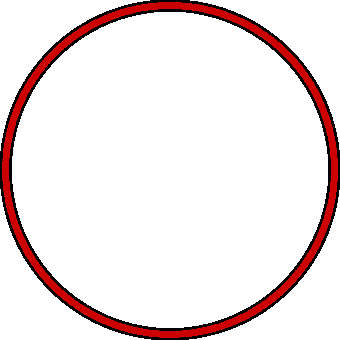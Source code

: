 size(6cm,0);

import graph;

path PerfectCircle=Circle((0,0),1);

draw(PerfectCircle,linewidth(2mm));
dot(PerfectCircle,.8red);
